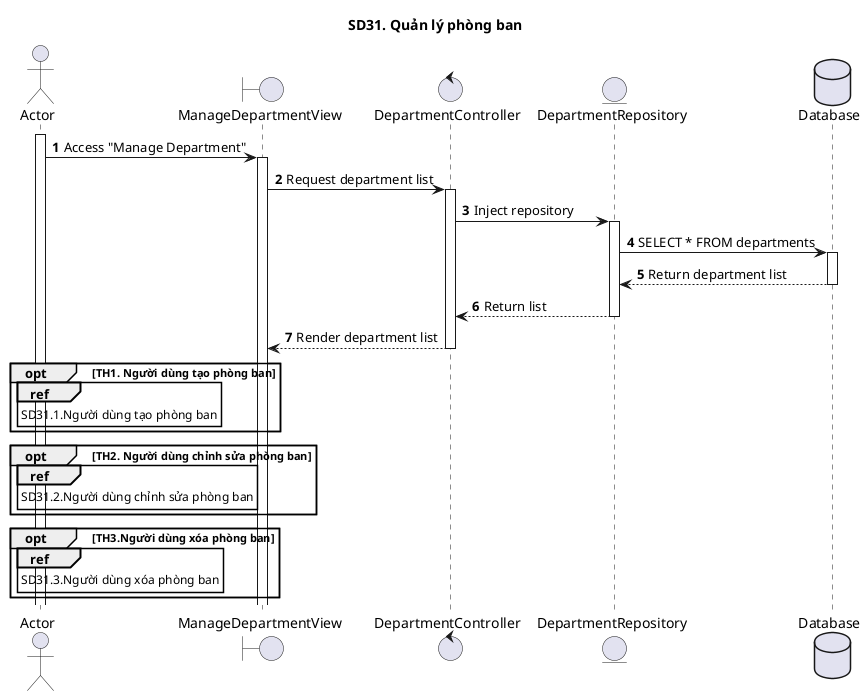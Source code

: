@startuml SQ
autonumber
title SD31. Quản lý phòng ban
actor "Actor" as actor
boundary "ManageDepartmentView" as manageView
control "DepartmentController" as controller
entity "DepartmentRepository" as model
database "Database" as database
' Main Flow
activate actor
actor -> manageView : Access "Manage Department"
activate manageView
manageView -> controller : Request department list
activate controller
controller -> model : Inject repository
activate model
model -> database : SELECT * FROM departments
activate database
database --> model : Return department list
deactivate database
model --> controller : Return list
deactivate model
controller --> manageView : Render department list
deactivate controller
' Option TH1: Create Department
opt **TH1. Người dùng tạo phòng ban**
  ref over actor
SD31.1.Người dùng tạo phòng ban
end ref
end
' Option TH2: Edit Department
opt **TH2. Người dùng chỉnh sửa phòng ban**
  ref over actor
SD31.2.Người dùng chỉnh sửa phòng ban
end ref
end
' Option TH3: Delete Department
opt **TH3.Người dùng xóa phòng ban**
  ref over actor
SD31.3.Người dùng xóa phòng ban
end ref
end
@enduml